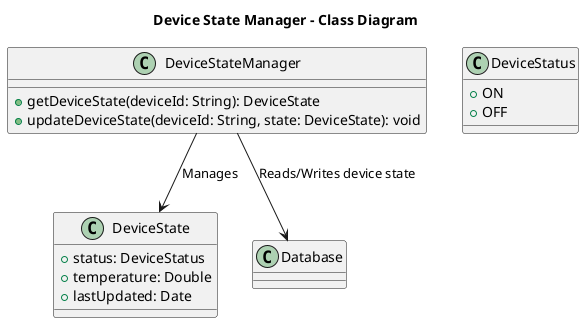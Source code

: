 @startuml
title Device State Manager - Class Diagram

class DeviceStateManager {
  +getDeviceState(deviceId: String): DeviceState
  +updateDeviceState(deviceId: String, state: DeviceState): void
}

class DeviceState {
  +status: DeviceStatus
  +temperature: Double
  +lastUpdated: Date
}

class DeviceStatus {
  +ON
  +OFF
}

DeviceStateManager --> DeviceState : Manages
DeviceStateManager --> Database : Reads/Writes device state
@enduml
